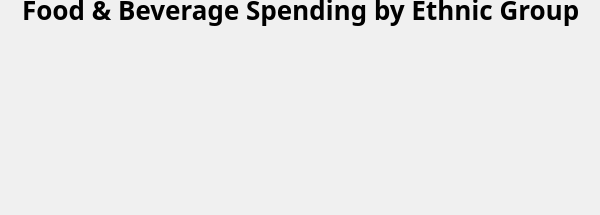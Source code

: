 {
  "$schema": "https://vega.github.io/schema/vega-lite/v5.json",
  "background": "#f0f0f0",
  "title": {
    "text": "Food & Beverage Spending by Ethnic Group",
    "anchor": "middle",
    "dy": -5
  },
  "width": 300,
  "height": 85.5,
  "data": {
    "values": [
      {"ethnic_group": "Malays", "percentage": 18.9},
      {"ethnic_group": "Chinese", "percentage": 14.3},
      {"ethnic_group": "Indian", "percentage": 15.8},
      {"ethnic_group": "Others", "percentage": 22.1}
    ]
  },

  "params": [
    {
      "name": "EthnicGroupSelect",
      "value": "All",
      "bind": {
        "input": "select",
        "options": ["All", "Malays", "Chinese", "Indian", "Others"],
        "name": "Select Ethnic Group: "
      }
    }
  ],

  "transform": [
    {
      "filter": "EthnicGroupSelect == 'All' || datum.ethnic_group == EthnicGroupSelect"
    },
    {
      "calculate": "floor(datum.percentage)",
      "as": "dot_count"
    },
    {
      "calculate": "sequence(1, datum.dot_count)",
      "as": "dot_id"
    },
    {
      "flatten": ["dot_id"]
    },
    {
      "calculate": "((datum.dot_id - 1) % 10) + 1",
      "as": "column"
    },
    {
      "calculate": "floor((datum.dot_id - 1) / 10) + 1",
      "as": "row"
    }
  ],

  "mark": "circle",

  "encoding": {
    "x": {
      "field": "column",
      "type": "ordinal",
      "axis": null,
      "scale": {"domain": [1, 2, 3, 4, 5, 6, 7, 8, 9, 10]}
    },
    "y": {
      "field": "row",
      "type": "ordinal",
      "axis": null
    },
    "row": {
      "field": "ethnic_group",
      "type": "nominal",
      "title": "Ethnic Group",
      "header": {"labelAngle": 0, "labelAlign": "right"}
    },
    "color": {
      "field": "ethnic_group",
      "type": "nominal",
      "scale": {
        "range": ["#C9A0DC", "#7EC8E3", "#FFB6C1", "#FFB347"]
      },
      "legend": null
    },
    "size": {"value": 250},
    "tooltip": [
      {"field": "ethnic_group", "type": "nominal", "title": "Ethnic Group"},
      {"field": "percentage", "type": "quantitative", "title": "Food & Beverage %", "format": ".1f"}
    ]
  },

  "config": {
    "view": {"stroke": "transparent"},
    "axis": {"grid": false}
  }
}

